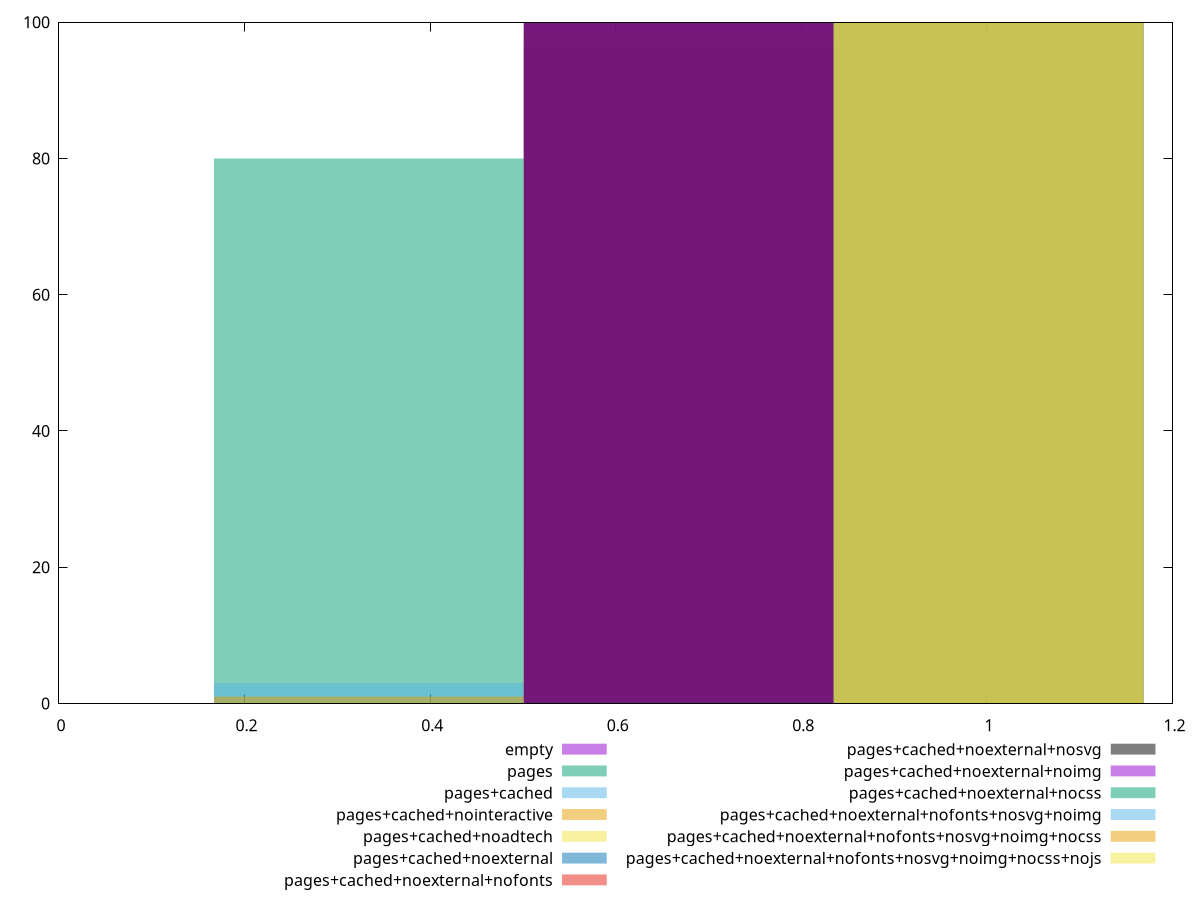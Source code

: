 reset
set terminal svg size 640, 610 enhanced background rgb 'white'
set output "reprap/meta/score/comparison/histogram/all_raw.svg"

$empty <<EOF
1.0018865395761913 100
EOF

$pages <<EOF
0.33396217985873045 80
0.6679243597174609 20
EOF

$pagesCached <<EOF
0.6679243597174609 97
0.33396217985873045 3
EOF

$pagesCachedNointeractive <<EOF
0.6679243597174609 99
0.33396217985873045 1
EOF

$pagesCachedNoadtech <<EOF
0.6679243597174609 100
EOF

$pagesCachedNoexternal <<EOF
0.6679243597174609 100
EOF

$pagesCachedNoexternalNofonts <<EOF
0.6679243597174609 100
EOF

$pagesCachedNoexternalNosvg <<EOF
0.6679243597174609 100
EOF

$pagesCachedNoexternalNoimg <<EOF
0.6679243597174609 100
EOF

$pagesCachedNoexternalNocss <<EOF
1.0018865395761913 100
EOF

$pagesCachedNoexternalNofontsNosvgNoimg <<EOF
1.0018865395761913 100
EOF

$pagesCachedNoexternalNofontsNosvgNoimgNocss <<EOF
1.0018865395761913 100
EOF

$pagesCachedNoexternalNofontsNosvgNoimgNocssNojs <<EOF
1.0018865395761913 100
EOF

set key outside below
set boxwidth 0.33396217985873045
set yrange [0:100]
set style fill transparent solid 0.5 noborder

plot \
  $empty title "empty" with boxes, \
  $pages title "pages" with boxes, \
  $pagesCached title "pages+cached" with boxes, \
  $pagesCachedNointeractive title "pages+cached+nointeractive" with boxes, \
  $pagesCachedNoadtech title "pages+cached+noadtech" with boxes, \
  $pagesCachedNoexternal title "pages+cached+noexternal" with boxes, \
  $pagesCachedNoexternalNofonts title "pages+cached+noexternal+nofonts" with boxes, \
  $pagesCachedNoexternalNosvg title "pages+cached+noexternal+nosvg" with boxes, \
  $pagesCachedNoexternalNoimg title "pages+cached+noexternal+noimg" with boxes, \
  $pagesCachedNoexternalNocss title "pages+cached+noexternal+nocss" with boxes, \
  $pagesCachedNoexternalNofontsNosvgNoimg title "pages+cached+noexternal+nofonts+nosvg+noimg" with boxes, \
  $pagesCachedNoexternalNofontsNosvgNoimgNocss title "pages+cached+noexternal+nofonts+nosvg+noimg+nocss" with boxes, \
  $pagesCachedNoexternalNofontsNosvgNoimgNocssNojs title "pages+cached+noexternal+nofonts+nosvg+noimg+nocss+nojs" with boxes, \


reset